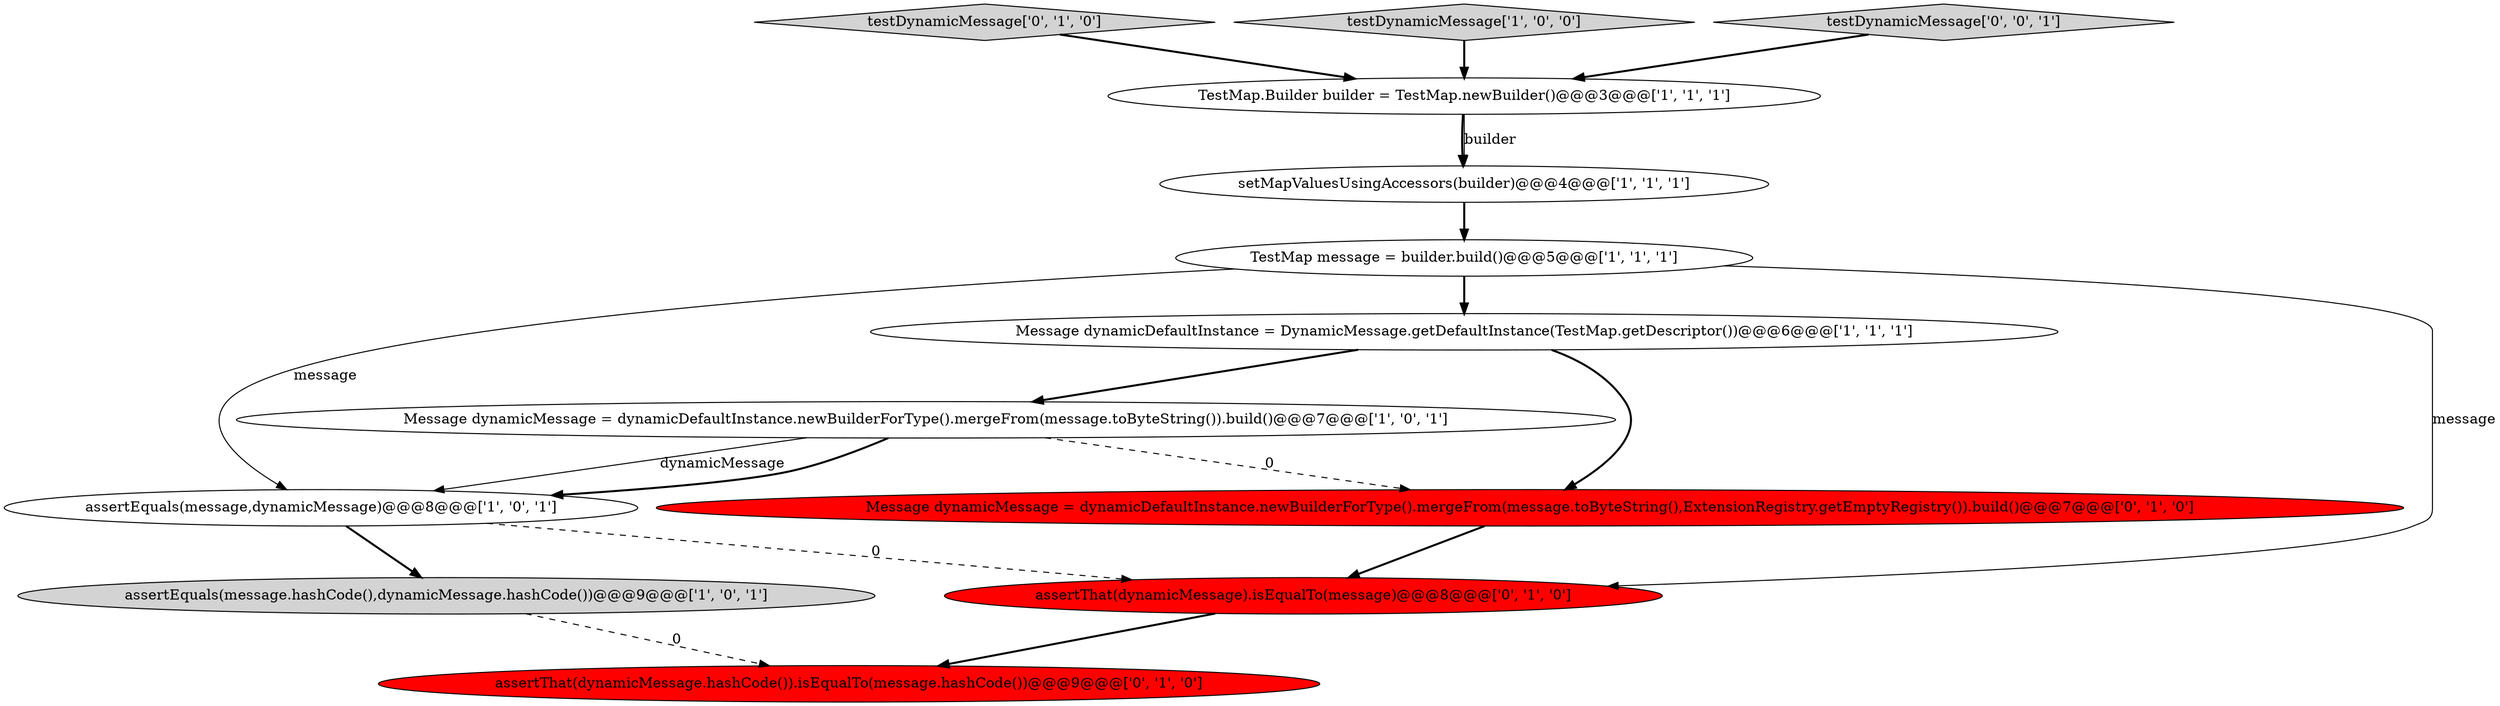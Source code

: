 digraph {
5 [style = filled, label = "Message dynamicDefaultInstance = DynamicMessage.getDefaultInstance(TestMap.getDescriptor())@@@6@@@['1', '1', '1']", fillcolor = white, shape = ellipse image = "AAA0AAABBB1BBB"];
8 [style = filled, label = "testDynamicMessage['0', '1', '0']", fillcolor = lightgray, shape = diamond image = "AAA0AAABBB2BBB"];
11 [style = filled, label = "Message dynamicMessage = dynamicDefaultInstance.newBuilderForType().mergeFrom(message.toByteString(),ExtensionRegistry.getEmptyRegistry()).build()@@@7@@@['0', '1', '0']", fillcolor = red, shape = ellipse image = "AAA1AAABBB2BBB"];
1 [style = filled, label = "testDynamicMessage['1', '0', '0']", fillcolor = lightgray, shape = diamond image = "AAA0AAABBB1BBB"];
9 [style = filled, label = "assertThat(dynamicMessage.hashCode()).isEqualTo(message.hashCode())@@@9@@@['0', '1', '0']", fillcolor = red, shape = ellipse image = "AAA1AAABBB2BBB"];
10 [style = filled, label = "assertThat(dynamicMessage).isEqualTo(message)@@@8@@@['0', '1', '0']", fillcolor = red, shape = ellipse image = "AAA1AAABBB2BBB"];
12 [style = filled, label = "testDynamicMessage['0', '0', '1']", fillcolor = lightgray, shape = diamond image = "AAA0AAABBB3BBB"];
6 [style = filled, label = "setMapValuesUsingAccessors(builder)@@@4@@@['1', '1', '1']", fillcolor = white, shape = ellipse image = "AAA0AAABBB1BBB"];
2 [style = filled, label = "assertEquals(message,dynamicMessage)@@@8@@@['1', '0', '1']", fillcolor = white, shape = ellipse image = "AAA0AAABBB1BBB"];
7 [style = filled, label = "Message dynamicMessage = dynamicDefaultInstance.newBuilderForType().mergeFrom(message.toByteString()).build()@@@7@@@['1', '0', '1']", fillcolor = white, shape = ellipse image = "AAA0AAABBB1BBB"];
4 [style = filled, label = "TestMap message = builder.build()@@@5@@@['1', '1', '1']", fillcolor = white, shape = ellipse image = "AAA0AAABBB1BBB"];
0 [style = filled, label = "TestMap.Builder builder = TestMap.newBuilder()@@@3@@@['1', '1', '1']", fillcolor = white, shape = ellipse image = "AAA0AAABBB1BBB"];
3 [style = filled, label = "assertEquals(message.hashCode(),dynamicMessage.hashCode())@@@9@@@['1', '0', '1']", fillcolor = lightgray, shape = ellipse image = "AAA0AAABBB1BBB"];
8->0 [style = bold, label=""];
7->11 [style = dashed, label="0"];
5->7 [style = bold, label=""];
6->4 [style = bold, label=""];
5->11 [style = bold, label=""];
4->2 [style = solid, label="message"];
10->9 [style = bold, label=""];
1->0 [style = bold, label=""];
3->9 [style = dashed, label="0"];
7->2 [style = solid, label="dynamicMessage"];
0->6 [style = bold, label=""];
4->5 [style = bold, label=""];
7->2 [style = bold, label=""];
11->10 [style = bold, label=""];
12->0 [style = bold, label=""];
2->3 [style = bold, label=""];
2->10 [style = dashed, label="0"];
0->6 [style = solid, label="builder"];
4->10 [style = solid, label="message"];
}
